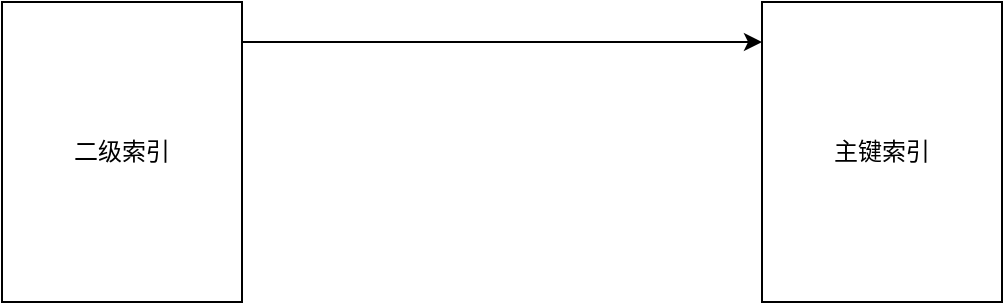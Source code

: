 <mxfile version="20.2.7" type="github">
  <diagram id="gi1u2vlGa0-3R8m2AZVz" name="第 1 页">
    <mxGraphModel dx="1488" dy="907" grid="1" gridSize="10" guides="1" tooltips="1" connect="1" arrows="1" fold="1" page="1" pageScale="1" pageWidth="827" pageHeight="1169" math="0" shadow="0">
      <root>
        <mxCell id="0" />
        <mxCell id="1" parent="0" />
        <mxCell id="RBPp1nCXes4eAJ1BRV3U-1" value="二级索引" style="rounded=0;whiteSpace=wrap;html=1;" vertex="1" parent="1">
          <mxGeometry x="120" y="180" width="120" height="150" as="geometry" />
        </mxCell>
        <mxCell id="RBPp1nCXes4eAJ1BRV3U-2" value="主键索引" style="rounded=0;whiteSpace=wrap;html=1;" vertex="1" parent="1">
          <mxGeometry x="500" y="180" width="120" height="150" as="geometry" />
        </mxCell>
        <mxCell id="RBPp1nCXes4eAJ1BRV3U-3" value="" style="edgeStyle=none;orthogonalLoop=1;jettySize=auto;html=1;rounded=0;" edge="1" parent="1">
          <mxGeometry width="80" relative="1" as="geometry">
            <mxPoint x="240" y="200" as="sourcePoint" />
            <mxPoint x="500" y="200" as="targetPoint" />
            <Array as="points" />
          </mxGeometry>
        </mxCell>
      </root>
    </mxGraphModel>
  </diagram>
</mxfile>
